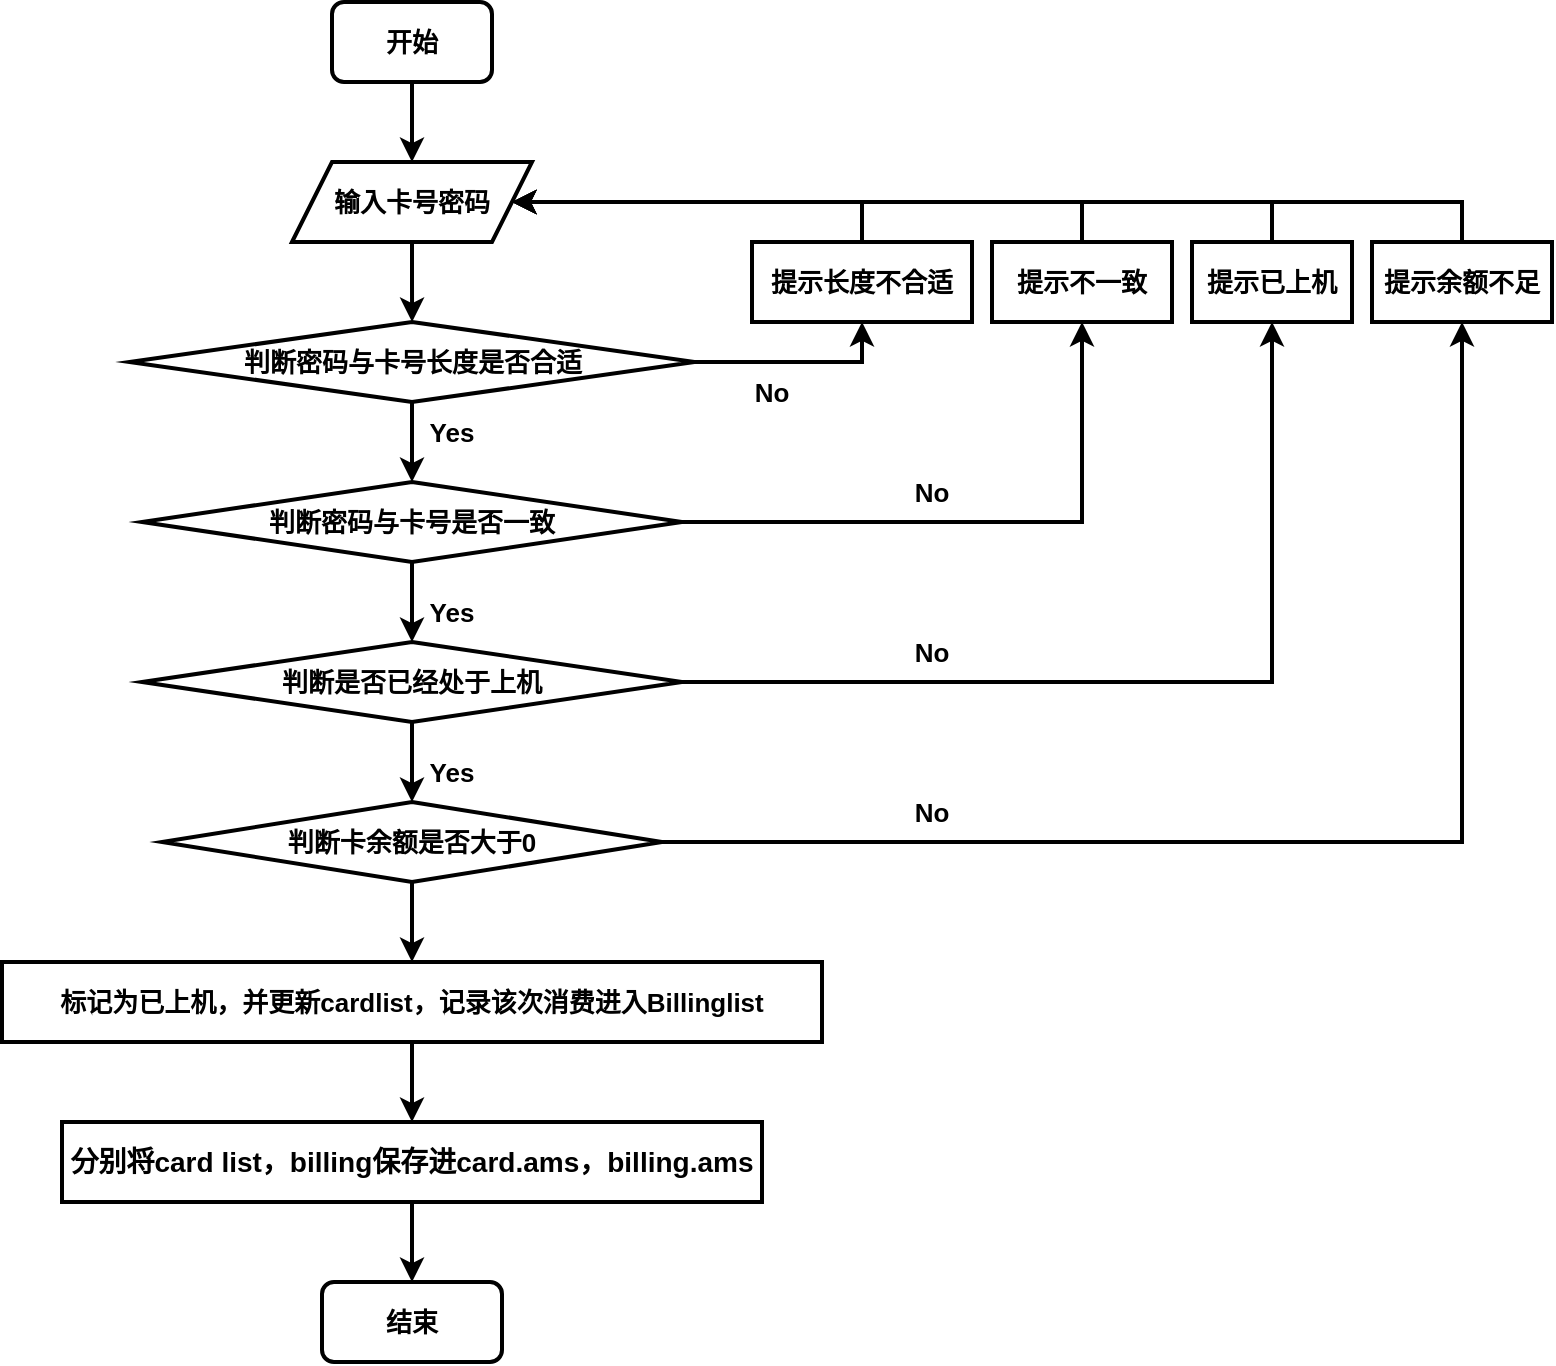<mxfile version="20.8.16" type="device"><diagram name="第 1 页" id="I4NUUmQhDeR0pMlMnOkA"><mxGraphModel dx="940" dy="702" grid="1" gridSize="10" guides="1" tooltips="1" connect="1" arrows="1" fold="1" page="1" pageScale="1" pageWidth="827" pageHeight="1169" math="0" shadow="0"><root><mxCell id="0"/><mxCell id="1" parent="0"/><mxCell id="81fMrgqGEcB7R38a3Gvt-6" style="edgeStyle=orthogonalEdgeStyle;rounded=0;orthogonalLoop=1;jettySize=auto;html=1;exitX=0.5;exitY=1;exitDx=0;exitDy=0;fontSize=13;strokeWidth=2;" parent="1" source="81fMrgqGEcB7R38a3Gvt-1" target="81fMrgqGEcB7R38a3Gvt-3" edge="1"><mxGeometry relative="1" as="geometry"/></mxCell><mxCell id="81fMrgqGEcB7R38a3Gvt-1" value="&lt;b&gt;&lt;font style=&quot;font-size: 13px;&quot;&gt;开始&lt;/font&gt;&lt;/b&gt;" style="rounded=1;whiteSpace=wrap;html=1;strokeWidth=2;" parent="1" vertex="1"><mxGeometry x="280" y="40" width="80" height="40" as="geometry"/></mxCell><mxCell id="81fMrgqGEcB7R38a3Gvt-7" style="edgeStyle=orthogonalEdgeStyle;rounded=0;orthogonalLoop=1;jettySize=auto;html=1;exitX=0.5;exitY=1;exitDx=0;exitDy=0;strokeWidth=2;fontSize=13;" parent="1" source="81fMrgqGEcB7R38a3Gvt-3" target="81fMrgqGEcB7R38a3Gvt-4" edge="1"><mxGeometry relative="1" as="geometry"/></mxCell><mxCell id="81fMrgqGEcB7R38a3Gvt-3" value="&lt;b&gt;输入卡号密码&lt;/b&gt;" style="shape=parallelogram;perimeter=parallelogramPerimeter;whiteSpace=wrap;html=1;fixedSize=1;strokeWidth=2;fontSize=13;" parent="1" vertex="1"><mxGeometry x="260" y="120" width="120" height="40" as="geometry"/></mxCell><mxCell id="81fMrgqGEcB7R38a3Gvt-8" style="edgeStyle=orthogonalEdgeStyle;rounded=0;orthogonalLoop=1;jettySize=auto;html=1;exitX=0.5;exitY=1;exitDx=0;exitDy=0;strokeWidth=2;fontSize=13;" parent="1" source="81fMrgqGEcB7R38a3Gvt-4" target="81fMrgqGEcB7R38a3Gvt-5" edge="1"><mxGeometry relative="1" as="geometry"/></mxCell><mxCell id="81fMrgqGEcB7R38a3Gvt-19" style="edgeStyle=orthogonalEdgeStyle;rounded=0;orthogonalLoop=1;jettySize=auto;html=1;exitX=1;exitY=0.5;exitDx=0;exitDy=0;entryX=0.5;entryY=1;entryDx=0;entryDy=0;strokeWidth=2;fontSize=13;" parent="1" source="81fMrgqGEcB7R38a3Gvt-4" target="81fMrgqGEcB7R38a3Gvt-18" edge="1"><mxGeometry relative="1" as="geometry"/></mxCell><mxCell id="81fMrgqGEcB7R38a3Gvt-4" value="&lt;b&gt;判断密码与卡号长度是否合适&lt;/b&gt;" style="rhombus;whiteSpace=wrap;html=1;strokeWidth=2;fontSize=13;" parent="1" vertex="1"><mxGeometry x="178.75" y="200" width="282.5" height="40" as="geometry"/></mxCell><mxCell id="81fMrgqGEcB7R38a3Gvt-10" style="edgeStyle=orthogonalEdgeStyle;rounded=0;orthogonalLoop=1;jettySize=auto;html=1;exitX=0.5;exitY=1;exitDx=0;exitDy=0;strokeWidth=2;fontSize=13;" parent="1" source="81fMrgqGEcB7R38a3Gvt-5" target="81fMrgqGEcB7R38a3Gvt-9" edge="1"><mxGeometry relative="1" as="geometry"/></mxCell><mxCell id="81fMrgqGEcB7R38a3Gvt-29" style="edgeStyle=orthogonalEdgeStyle;rounded=0;orthogonalLoop=1;jettySize=auto;html=1;exitX=1;exitY=0.5;exitDx=0;exitDy=0;entryX=0.5;entryY=1;entryDx=0;entryDy=0;strokeWidth=2;fontSize=13;" parent="1" source="81fMrgqGEcB7R38a3Gvt-5" target="81fMrgqGEcB7R38a3Gvt-25" edge="1"><mxGeometry relative="1" as="geometry"/></mxCell><mxCell id="81fMrgqGEcB7R38a3Gvt-5" value="&lt;b&gt;判断密码与卡号是否一致&lt;/b&gt;" style="rhombus;whiteSpace=wrap;html=1;strokeWidth=2;fontSize=13;" parent="1" vertex="1"><mxGeometry x="185" y="280" width="270" height="40" as="geometry"/></mxCell><mxCell id="81fMrgqGEcB7R38a3Gvt-13" style="edgeStyle=orthogonalEdgeStyle;rounded=0;orthogonalLoop=1;jettySize=auto;html=1;exitX=0.5;exitY=1;exitDx=0;exitDy=0;strokeWidth=2;fontSize=13;" parent="1" source="81fMrgqGEcB7R38a3Gvt-9" target="81fMrgqGEcB7R38a3Gvt-12" edge="1"><mxGeometry relative="1" as="geometry"/></mxCell><mxCell id="81fMrgqGEcB7R38a3Gvt-30" style="edgeStyle=orthogonalEdgeStyle;rounded=0;orthogonalLoop=1;jettySize=auto;html=1;exitX=1;exitY=0.5;exitDx=0;exitDy=0;strokeWidth=2;fontSize=13;" parent="1" source="81fMrgqGEcB7R38a3Gvt-9" target="81fMrgqGEcB7R38a3Gvt-28" edge="1"><mxGeometry relative="1" as="geometry"/></mxCell><mxCell id="81fMrgqGEcB7R38a3Gvt-9" value="&lt;b&gt;判断是否已经处于上机&lt;/b&gt;" style="rhombus;whiteSpace=wrap;html=1;strokeWidth=2;fontSize=13;" parent="1" vertex="1"><mxGeometry x="185" y="360" width="270" height="40" as="geometry"/></mxCell><mxCell id="dHNMQD1n1eL9gpjvlRC3-2" style="edgeStyle=orthogonalEdgeStyle;rounded=0;orthogonalLoop=1;jettySize=auto;html=1;exitX=0.5;exitY=1;exitDx=0;exitDy=0;fontSize=14;strokeWidth=2;" edge="1" parent="1" source="81fMrgqGEcB7R38a3Gvt-11" target="dHNMQD1n1eL9gpjvlRC3-1"><mxGeometry relative="1" as="geometry"/></mxCell><mxCell id="81fMrgqGEcB7R38a3Gvt-11" value="&lt;b&gt;标记为已上机，并更新cardlist，记录该次消费进入Billinglist&lt;/b&gt;" style="rounded=0;whiteSpace=wrap;html=1;strokeWidth=2;fontSize=13;" parent="1" vertex="1"><mxGeometry x="115" y="520" width="410" height="40" as="geometry"/></mxCell><mxCell id="81fMrgqGEcB7R38a3Gvt-14" style="edgeStyle=orthogonalEdgeStyle;rounded=0;orthogonalLoop=1;jettySize=auto;html=1;exitX=0.5;exitY=1;exitDx=0;exitDy=0;strokeWidth=2;fontSize=13;" parent="1" source="81fMrgqGEcB7R38a3Gvt-12" target="81fMrgqGEcB7R38a3Gvt-11" edge="1"><mxGeometry relative="1" as="geometry"/></mxCell><mxCell id="81fMrgqGEcB7R38a3Gvt-32" style="edgeStyle=orthogonalEdgeStyle;rounded=0;orthogonalLoop=1;jettySize=auto;html=1;exitX=1;exitY=0.5;exitDx=0;exitDy=0;entryX=0.5;entryY=1;entryDx=0;entryDy=0;strokeWidth=2;fontSize=13;" parent="1" source="81fMrgqGEcB7R38a3Gvt-12" target="81fMrgqGEcB7R38a3Gvt-31" edge="1"><mxGeometry relative="1" as="geometry"/></mxCell><mxCell id="81fMrgqGEcB7R38a3Gvt-12" value="&lt;b&gt;判断卡余额是否大于0&lt;/b&gt;" style="rhombus;whiteSpace=wrap;html=1;strokeWidth=2;fontSize=13;" parent="1" vertex="1"><mxGeometry x="195" y="440" width="250" height="40" as="geometry"/></mxCell><mxCell id="81fMrgqGEcB7R38a3Gvt-15" value="&lt;b&gt;结束&lt;/b&gt;" style="rounded=1;whiteSpace=wrap;html=1;strokeWidth=2;fontSize=13;" parent="1" vertex="1"><mxGeometry x="275" y="680" width="90" height="40" as="geometry"/></mxCell><mxCell id="81fMrgqGEcB7R38a3Gvt-20" style="edgeStyle=orthogonalEdgeStyle;rounded=0;orthogonalLoop=1;jettySize=auto;html=1;exitX=0.5;exitY=0;exitDx=0;exitDy=0;strokeWidth=2;fontSize=13;" parent="1" source="81fMrgqGEcB7R38a3Gvt-18" target="81fMrgqGEcB7R38a3Gvt-3" edge="1"><mxGeometry relative="1" as="geometry"/></mxCell><mxCell id="81fMrgqGEcB7R38a3Gvt-18" value="&lt;b&gt;提示长度不合适&lt;/b&gt;" style="rounded=0;whiteSpace=wrap;html=1;strokeWidth=2;fontSize=13;" parent="1" vertex="1"><mxGeometry x="490" y="160" width="110" height="40" as="geometry"/></mxCell><mxCell id="81fMrgqGEcB7R38a3Gvt-27" style="edgeStyle=orthogonalEdgeStyle;rounded=0;orthogonalLoop=1;jettySize=auto;html=1;exitX=0.5;exitY=0;exitDx=0;exitDy=0;entryX=1;entryY=0.5;entryDx=0;entryDy=0;strokeWidth=2;fontSize=13;" parent="1" source="81fMrgqGEcB7R38a3Gvt-25" target="81fMrgqGEcB7R38a3Gvt-3" edge="1"><mxGeometry relative="1" as="geometry"/></mxCell><mxCell id="81fMrgqGEcB7R38a3Gvt-25" value="&lt;b&gt;提示不一致&lt;/b&gt;" style="rounded=0;whiteSpace=wrap;html=1;strokeWidth=2;fontSize=13;" parent="1" vertex="1"><mxGeometry x="610" y="160" width="90" height="40" as="geometry"/></mxCell><mxCell id="81fMrgqGEcB7R38a3Gvt-33" style="edgeStyle=orthogonalEdgeStyle;rounded=0;orthogonalLoop=1;jettySize=auto;html=1;exitX=0.5;exitY=0;exitDx=0;exitDy=0;entryX=1;entryY=0.5;entryDx=0;entryDy=0;strokeWidth=2;fontSize=13;" parent="1" source="81fMrgqGEcB7R38a3Gvt-28" target="81fMrgqGEcB7R38a3Gvt-3" edge="1"><mxGeometry relative="1" as="geometry"/></mxCell><mxCell id="81fMrgqGEcB7R38a3Gvt-28" value="&lt;b&gt;提示已上机&lt;/b&gt;" style="rounded=0;whiteSpace=wrap;html=1;strokeWidth=2;fontSize=13;" parent="1" vertex="1"><mxGeometry x="710" y="160" width="80" height="40" as="geometry"/></mxCell><mxCell id="81fMrgqGEcB7R38a3Gvt-34" style="edgeStyle=orthogonalEdgeStyle;rounded=0;orthogonalLoop=1;jettySize=auto;html=1;exitX=0.5;exitY=0;exitDx=0;exitDy=0;strokeWidth=2;fontSize=13;" parent="1" source="81fMrgqGEcB7R38a3Gvt-31" target="81fMrgqGEcB7R38a3Gvt-3" edge="1"><mxGeometry relative="1" as="geometry"/></mxCell><mxCell id="81fMrgqGEcB7R38a3Gvt-31" value="&lt;b&gt;提示余额不足&lt;/b&gt;" style="rounded=0;whiteSpace=wrap;html=1;strokeWidth=2;fontSize=13;" parent="1" vertex="1"><mxGeometry x="800" y="160" width="90" height="40" as="geometry"/></mxCell><mxCell id="81fMrgqGEcB7R38a3Gvt-37" value="&lt;b&gt;Yes&lt;/b&gt;" style="text;html=1;strokeColor=none;fillColor=none;align=center;verticalAlign=middle;whiteSpace=wrap;rounded=0;fontSize=13;" parent="1" vertex="1"><mxGeometry x="310" y="410" width="60" height="30" as="geometry"/></mxCell><mxCell id="81fMrgqGEcB7R38a3Gvt-38" value="&lt;b&gt;Yes&lt;/b&gt;" style="text;html=1;strokeColor=none;fillColor=none;align=center;verticalAlign=middle;whiteSpace=wrap;rounded=0;fontSize=13;" parent="1" vertex="1"><mxGeometry x="310" y="330" width="60" height="30" as="geometry"/></mxCell><mxCell id="81fMrgqGEcB7R38a3Gvt-41" value="&lt;b&gt;Yes&lt;/b&gt;" style="text;html=1;strokeColor=none;fillColor=none;align=center;verticalAlign=middle;whiteSpace=wrap;rounded=0;fontSize=13;" parent="1" vertex="1"><mxGeometry x="310" y="240" width="60" height="30" as="geometry"/></mxCell><mxCell id="81fMrgqGEcB7R38a3Gvt-42" value="&lt;b&gt;No&lt;/b&gt;" style="text;html=1;strokeColor=none;fillColor=none;align=center;verticalAlign=middle;whiteSpace=wrap;rounded=0;fontSize=13;" parent="1" vertex="1"><mxGeometry x="550" y="430" width="60" height="30" as="geometry"/></mxCell><mxCell id="81fMrgqGEcB7R38a3Gvt-43" value="&lt;b&gt;No&lt;/b&gt;" style="text;html=1;strokeColor=none;fillColor=none;align=center;verticalAlign=middle;whiteSpace=wrap;rounded=0;fontSize=13;" parent="1" vertex="1"><mxGeometry x="550" y="350" width="60" height="30" as="geometry"/></mxCell><mxCell id="81fMrgqGEcB7R38a3Gvt-45" value="&lt;b&gt;No&lt;/b&gt;" style="text;html=1;strokeColor=none;fillColor=none;align=center;verticalAlign=middle;whiteSpace=wrap;rounded=0;fontSize=13;" parent="1" vertex="1"><mxGeometry x="550" y="270" width="60" height="30" as="geometry"/></mxCell><mxCell id="81fMrgqGEcB7R38a3Gvt-47" value="&lt;b&gt;No&lt;/b&gt;" style="text;html=1;strokeColor=none;fillColor=none;align=center;verticalAlign=middle;whiteSpace=wrap;rounded=0;fontSize=13;" parent="1" vertex="1"><mxGeometry x="470" y="220" width="60" height="30" as="geometry"/></mxCell><mxCell id="dHNMQD1n1eL9gpjvlRC3-3" style="edgeStyle=orthogonalEdgeStyle;rounded=0;orthogonalLoop=1;jettySize=auto;html=1;exitX=0.5;exitY=1;exitDx=0;exitDy=0;strokeWidth=2;fontSize=14;" edge="1" parent="1" source="dHNMQD1n1eL9gpjvlRC3-1" target="81fMrgqGEcB7R38a3Gvt-15"><mxGeometry relative="1" as="geometry"/></mxCell><mxCell id="dHNMQD1n1eL9gpjvlRC3-1" value="&lt;b&gt;&lt;font style=&quot;font-size: 14px;&quot;&gt;分别将card list，billing保存进card.ams，billing.ams&lt;/font&gt;&lt;/b&gt;" style="rounded=0;whiteSpace=wrap;html=1;strokeWidth=2;" vertex="1" parent="1"><mxGeometry x="145" y="600" width="350" height="40" as="geometry"/></mxCell></root></mxGraphModel></diagram></mxfile>